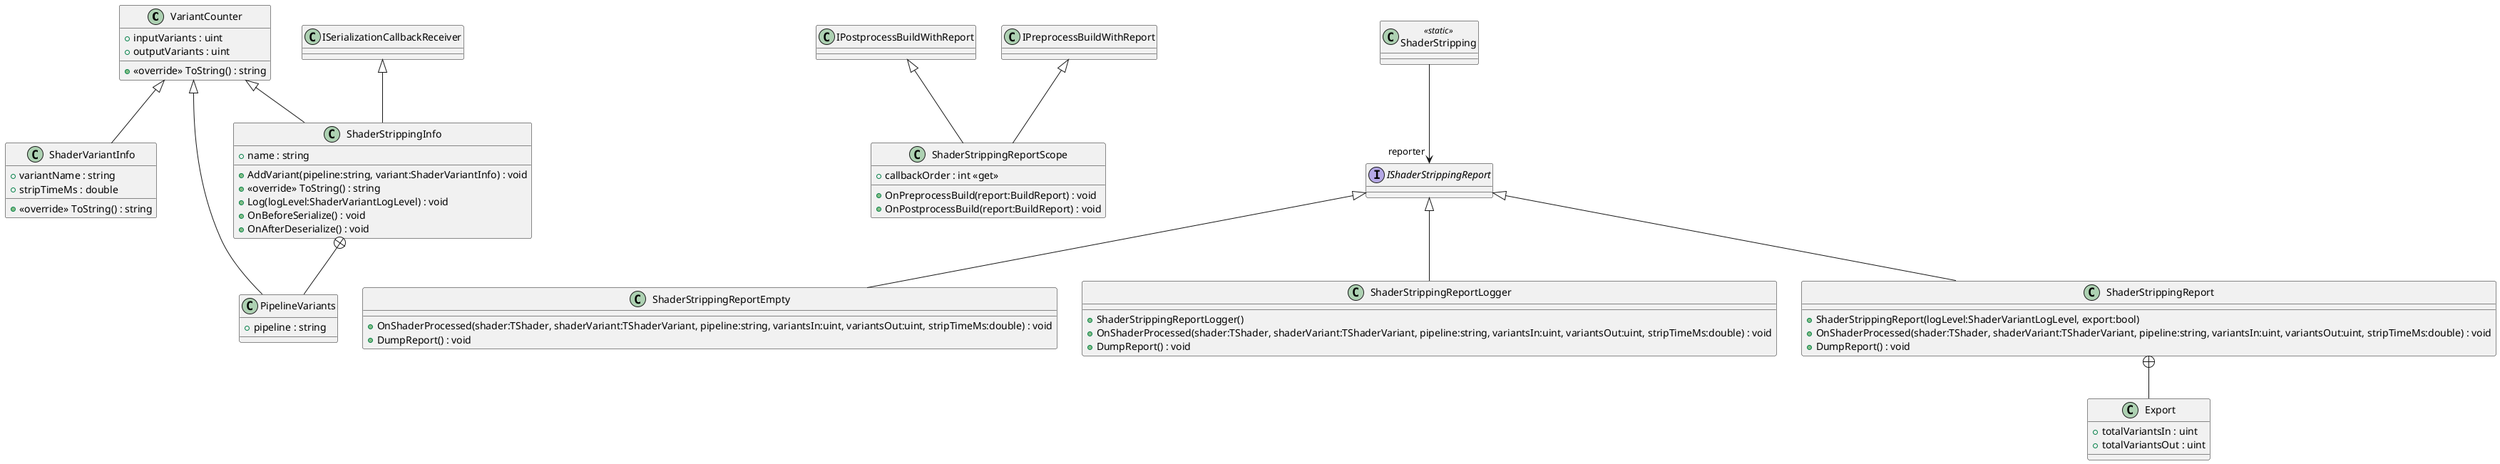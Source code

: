 @startuml
class VariantCounter {
    + inputVariants : uint
    + outputVariants : uint
    + <<override>> ToString() : string
}
class ShaderVariantInfo {
    + variantName : string
    + stripTimeMs : double
    + <<override>> ToString() : string
}
class ShaderStrippingInfo {
    + name : string
    + AddVariant(pipeline:string, variant:ShaderVariantInfo) : void
    + <<override>> ToString() : string
    + Log(logLevel:ShaderVariantLogLevel) : void
    + OnBeforeSerialize() : void
    + OnAfterDeserialize() : void
}
class ShaderStrippingReportScope {
    + callbackOrder : int <<get>>
    + OnPreprocessBuild(report:BuildReport) : void
    + OnPostprocessBuild(report:BuildReport) : void
}
class ShaderStrippingReportEmpty {
    + OnShaderProcessed(shader:TShader, shaderVariant:TShaderVariant, pipeline:string, variantsIn:uint, variantsOut:uint, stripTimeMs:double) : void
    + DumpReport() : void
}
class ShaderStrippingReportLogger {
    + ShaderStrippingReportLogger()
    + OnShaderProcessed(shader:TShader, shaderVariant:TShaderVariant, pipeline:string, variantsIn:uint, variantsOut:uint, stripTimeMs:double) : void
    + DumpReport() : void
}
class ShaderStrippingReport {
    + ShaderStrippingReport(logLevel:ShaderVariantLogLevel, export:bool)
    + OnShaderProcessed(shader:TShader, shaderVariant:TShaderVariant, pipeline:string, variantsIn:uint, variantsOut:uint, stripTimeMs:double) : void
    + DumpReport() : void
}
interface IShaderStrippingReport {
}
class ShaderStripping <<static>> {
}
class PipelineVariants {
    + pipeline : string
}
class Export {
    + totalVariantsIn : uint
    + totalVariantsOut : uint
}
VariantCounter <|-- ShaderVariantInfo
VariantCounter <|-- ShaderStrippingInfo
ISerializationCallbackReceiver <|-- ShaderStrippingInfo
IPostprocessBuildWithReport <|-- ShaderStrippingReportScope
IPreprocessBuildWithReport <|-- ShaderStrippingReportScope
IShaderStrippingReport <|-- ShaderStrippingReportEmpty
IShaderStrippingReport <|-- ShaderStrippingReportLogger
IShaderStrippingReport <|-- ShaderStrippingReport
ShaderStripping --> "reporter" IShaderStrippingReport
ShaderStrippingInfo +-- PipelineVariants
VariantCounter <|-- PipelineVariants
ShaderStrippingReport +-- Export
@enduml

